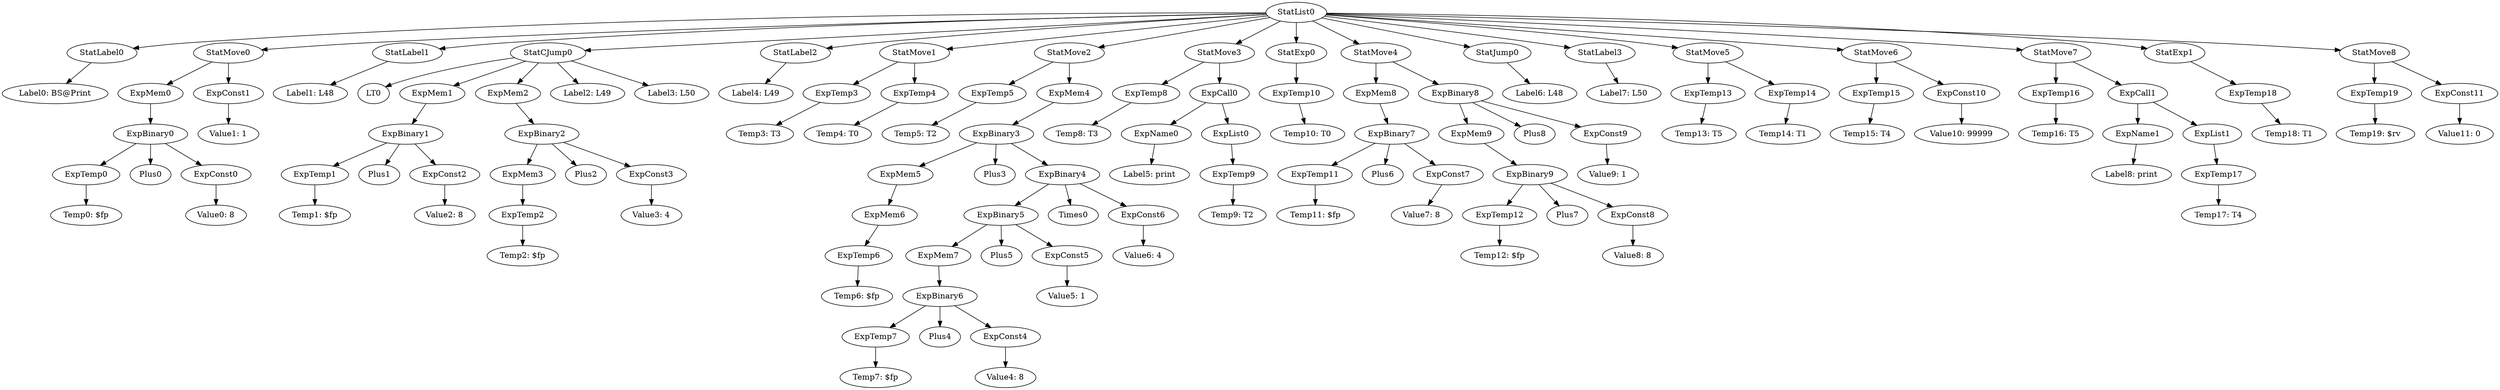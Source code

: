 digraph {
	ordering = out;
	ExpConst11 -> "Value11: 0";
	StatExp1 -> ExpTemp18;
	ExpTemp17 -> "Temp17: T4";
	StatMove7 -> ExpTemp16;
	StatMove7 -> ExpCall1;
	ExpName1 -> "Label8: print";
	ExpTemp15 -> "Temp15: T4";
	ExpTemp14 -> "Temp14: T1";
	ExpTemp13 -> "Temp13: T5";
	ExpCall1 -> ExpName1;
	ExpCall1 -> ExpList1;
	StatJump0 -> "Label6: L48";
	ExpBinary8 -> ExpMem9;
	ExpBinary8 -> Plus8;
	ExpBinary8 -> ExpConst9;
	ExpConst10 -> "Value10: 99999";
	StatMove4 -> ExpMem8;
	StatMove4 -> ExpBinary8;
	ExpMem8 -> ExpBinary7;
	ExpConst7 -> "Value7: 8";
	ExpTemp3 -> "Temp3: T3";
	StatLabel2 -> "Label4: L49";
	ExpTemp2 -> "Temp2: $fp";
	ExpTemp10 -> "Temp10: T0";
	ExpConst3 -> "Value3: 4";
	ExpTemp1 -> "Temp1: $fp";
	ExpTemp5 -> "Temp5: T2";
	ExpBinary0 -> ExpTemp0;
	ExpBinary0 -> Plus0;
	ExpBinary0 -> ExpConst0;
	ExpMem4 -> ExpBinary3;
	StatMove8 -> ExpTemp19;
	StatMove8 -> ExpConst11;
	StatMove0 -> ExpMem0;
	StatMove0 -> ExpConst1;
	ExpTemp12 -> "Temp12: $fp";
	ExpMem2 -> ExpBinary2;
	StatLabel1 -> "Label1: L48";
	ExpCall0 -> ExpName0;
	ExpCall0 -> ExpList0;
	ExpMem7 -> ExpBinary6;
	StatList0 -> StatLabel0;
	StatList0 -> StatMove0;
	StatList0 -> StatLabel1;
	StatList0 -> StatCJump0;
	StatList0 -> StatLabel2;
	StatList0 -> StatMove1;
	StatList0 -> StatMove2;
	StatList0 -> StatMove3;
	StatList0 -> StatExp0;
	StatList0 -> StatMove4;
	StatList0 -> StatJump0;
	StatList0 -> StatLabel3;
	StatList0 -> StatMove5;
	StatList0 -> StatMove6;
	StatList0 -> StatMove7;
	StatList0 -> StatExp1;
	StatList0 -> StatMove8;
	ExpMem3 -> ExpTemp2;
	ExpList1 -> ExpTemp17;
	ExpBinary1 -> ExpTemp1;
	ExpBinary1 -> Plus1;
	ExpBinary1 -> ExpConst2;
	ExpMem0 -> ExpBinary0;
	ExpTemp16 -> "Temp16: T5";
	ExpBinary6 -> ExpTemp7;
	ExpBinary6 -> Plus4;
	ExpBinary6 -> ExpConst4;
	StatMove1 -> ExpTemp3;
	StatMove1 -> ExpTemp4;
	ExpBinary2 -> ExpMem3;
	ExpBinary2 -> Plus2;
	ExpBinary2 -> ExpConst3;
	StatLabel0 -> "Label0: BS@Print";
	ExpMem5 -> ExpMem6;
	ExpTemp18 -> "Temp18: T1";
	ExpBinary7 -> ExpTemp11;
	ExpBinary7 -> Plus6;
	ExpBinary7 -> ExpConst7;
	ExpTemp8 -> "Temp8: T3";
	ExpConst1 -> "Value1: 1";
	ExpTemp4 -> "Temp4: T0";
	ExpTemp0 -> "Temp0: $fp";
	ExpTemp7 -> "Temp7: $fp";
	ExpTemp19 -> "Temp19: $rv";
	StatMove2 -> ExpTemp5;
	StatMove2 -> ExpMem4;
	StatMove6 -> ExpTemp15;
	StatMove6 -> ExpConst10;
	ExpTemp6 -> "Temp6: $fp";
	ExpMem6 -> ExpTemp6;
	ExpConst2 -> "Value2: 8";
	ExpBinary3 -> ExpMem5;
	ExpBinary3 -> Plus3;
	ExpBinary3 -> ExpBinary4;
	StatMove5 -> ExpTemp13;
	StatMove5 -> ExpTemp14;
	ExpConst5 -> "Value5: 1";
	StatLabel3 -> "Label7: L50";
	ExpConst8 -> "Value8: 8";
	ExpConst4 -> "Value4: 8";
	ExpTemp11 -> "Temp11: $fp";
	StatExp0 -> ExpTemp10;
	ExpConst9 -> "Value9: 1";
	ExpBinary5 -> ExpMem7;
	ExpBinary5 -> Plus5;
	ExpBinary5 -> ExpConst5;
	ExpConst0 -> "Value0: 8";
	ExpBinary4 -> ExpBinary5;
	ExpBinary4 -> Times0;
	ExpBinary4 -> ExpConst6;
	ExpMem9 -> ExpBinary9;
	ExpMem1 -> ExpBinary1;
	ExpConst6 -> "Value6: 4";
	StatMove3 -> ExpTemp8;
	StatMove3 -> ExpCall0;
	ExpName0 -> "Label5: print";
	ExpBinary9 -> ExpTemp12;
	ExpBinary9 -> Plus7;
	ExpBinary9 -> ExpConst8;
	ExpTemp9 -> "Temp9: T2";
	StatCJump0 -> LT0;
	StatCJump0 -> ExpMem1;
	StatCJump0 -> ExpMem2;
	StatCJump0 -> "Label2: L49";
	StatCJump0 -> "Label3: L50";
	ExpList0 -> ExpTemp9;
}

